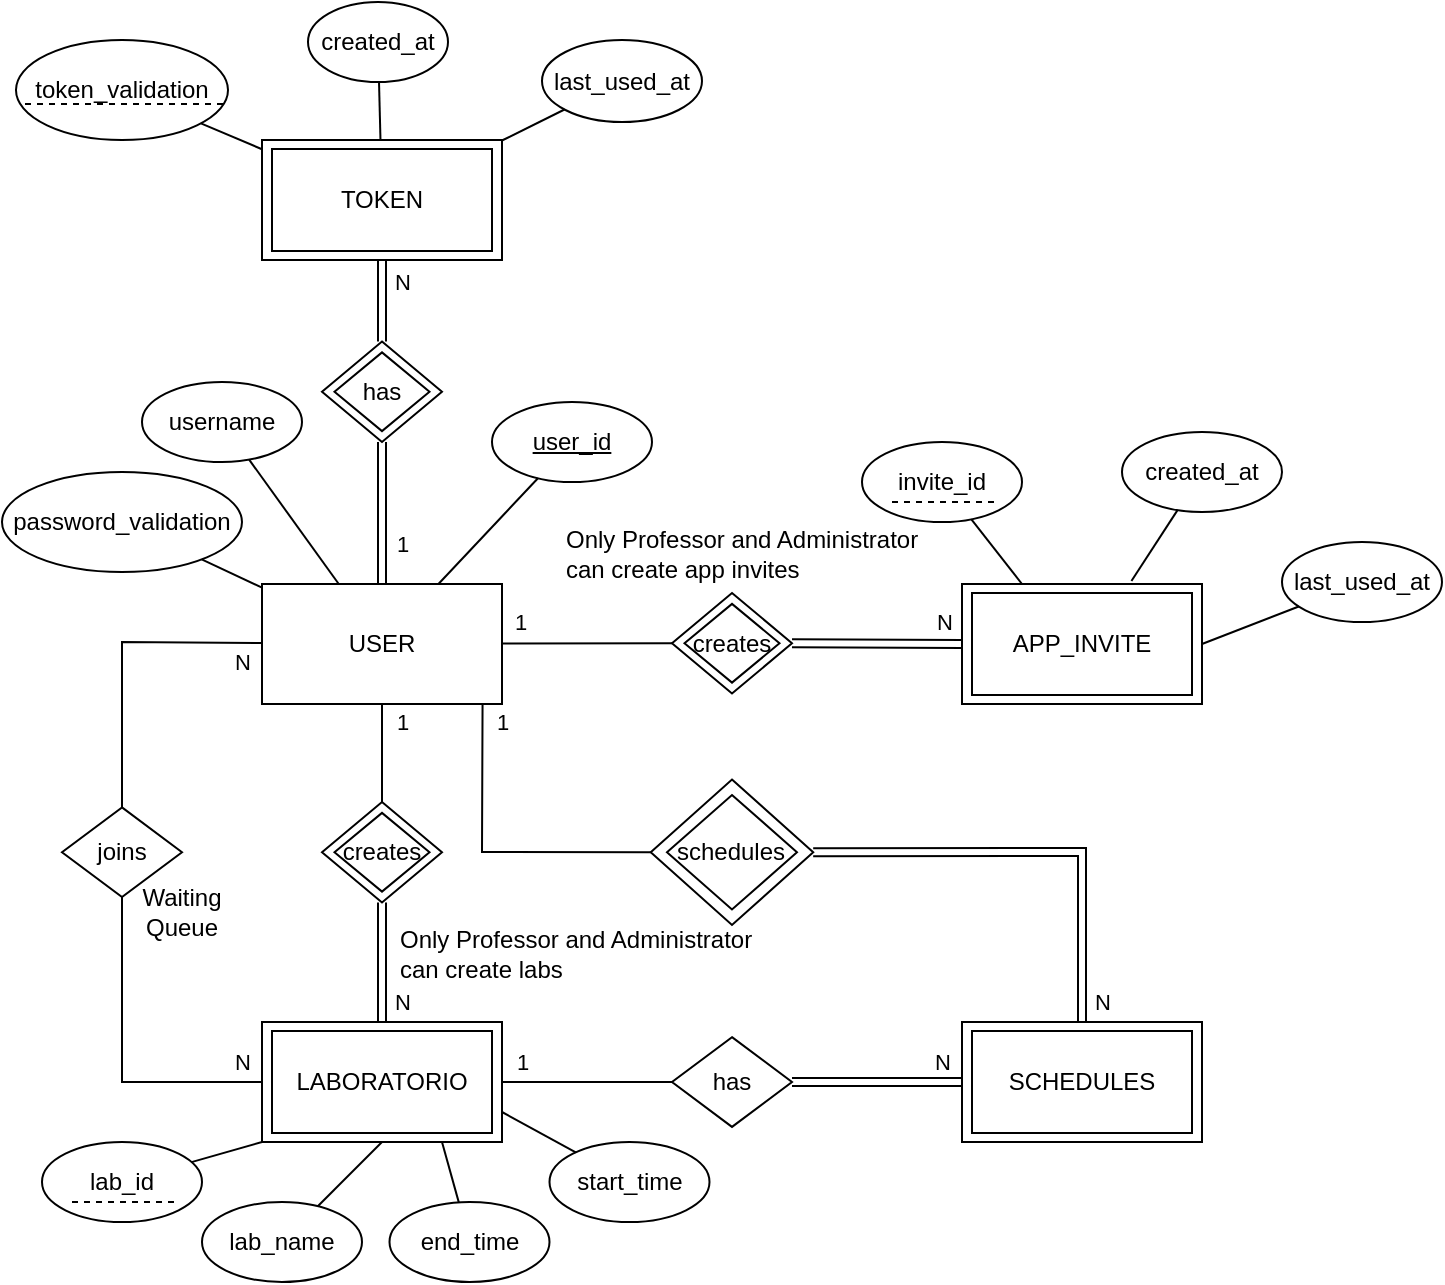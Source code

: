 <mxfile version="26.0.16">
  <diagram name="Página-1" id="T31DJXkOsLI2JNF9AIq3">
    <mxGraphModel dx="1668" dy="964" grid="1" gridSize="10" guides="1" tooltips="1" connect="1" arrows="1" fold="1" page="1" pageScale="1" pageWidth="3300" pageHeight="4681" math="0" shadow="0">
      <root>
        <mxCell id="0" />
        <mxCell id="1" parent="0" />
        <mxCell id="rN6AKWZ-cua0fZOH0Yyw-1" value="USER" style="rounded=0;whiteSpace=wrap;html=1;" parent="1" vertex="1">
          <mxGeometry x="850" y="501" width="120" height="60" as="geometry" />
        </mxCell>
        <mxCell id="rN6AKWZ-cua0fZOH0Yyw-2" value="&lt;u&gt;user_id&lt;/u&gt;" style="ellipse;whiteSpace=wrap;html=1;" parent="1" vertex="1">
          <mxGeometry x="965" y="410" width="80" height="40" as="geometry" />
        </mxCell>
        <mxCell id="rN6AKWZ-cua0fZOH0Yyw-3" value="&lt;span&gt;username&lt;/span&gt;" style="ellipse;whiteSpace=wrap;html=1;fontStyle=0" parent="1" vertex="1">
          <mxGeometry x="790" y="400" width="80" height="40" as="geometry" />
        </mxCell>
        <mxCell id="rN6AKWZ-cua0fZOH0Yyw-4" value="&lt;span&gt;password_validation&lt;/span&gt;" style="ellipse;whiteSpace=wrap;html=1;fontStyle=0" parent="1" vertex="1">
          <mxGeometry x="720" y="445" width="120" height="50" as="geometry" />
        </mxCell>
        <mxCell id="rN6AKWZ-cua0fZOH0Yyw-6" value="" style="endArrow=none;html=1;rounded=0;" parent="1" source="rN6AKWZ-cua0fZOH0Yyw-1" target="rN6AKWZ-cua0fZOH0Yyw-2" edge="1">
          <mxGeometry width="50" height="50" relative="1" as="geometry">
            <mxPoint x="930" y="620" as="sourcePoint" />
            <mxPoint x="980" y="570" as="targetPoint" />
          </mxGeometry>
        </mxCell>
        <mxCell id="rN6AKWZ-cua0fZOH0Yyw-7" value="" style="endArrow=none;html=1;rounded=0;" parent="1" source="rN6AKWZ-cua0fZOH0Yyw-1" target="rN6AKWZ-cua0fZOH0Yyw-3" edge="1">
          <mxGeometry width="50" height="50" relative="1" as="geometry">
            <mxPoint x="850" y="490" as="sourcePoint" />
            <mxPoint x="892" y="456" as="targetPoint" />
          </mxGeometry>
        </mxCell>
        <mxCell id="rN6AKWZ-cua0fZOH0Yyw-8" value="" style="endArrow=none;html=1;rounded=0;" parent="1" source="rN6AKWZ-cua0fZOH0Yyw-1" target="rN6AKWZ-cua0fZOH0Yyw-4" edge="1">
          <mxGeometry width="50" height="50" relative="1" as="geometry">
            <mxPoint x="800" y="531" as="sourcePoint" />
            <mxPoint x="805" y="470" as="targetPoint" />
          </mxGeometry>
        </mxCell>
        <mxCell id="rN6AKWZ-cua0fZOH0Yyw-10" value="Only Professor and Administrator can create app invites" style="text;html=1;align=left;verticalAlign=middle;whiteSpace=wrap;rounded=0;" parent="1" vertex="1">
          <mxGeometry x="1000" y="471" width="200" height="30" as="geometry" />
        </mxCell>
        <mxCell id="rN6AKWZ-cua0fZOH0Yyw-11" value="USER" style="rounded=0;whiteSpace=wrap;html=1;" parent="1" vertex="1">
          <mxGeometry x="1200" y="501" width="120" height="60" as="geometry" />
        </mxCell>
        <mxCell id="rN6AKWZ-cua0fZOH0Yyw-12" value="APP_INVITE" style="rounded=0;whiteSpace=wrap;html=1;" parent="1" vertex="1">
          <mxGeometry x="1205" y="505.5" width="110" height="51" as="geometry" />
        </mxCell>
        <mxCell id="rN6AKWZ-cua0fZOH0Yyw-13" value="creates" style="rhombus;whiteSpace=wrap;html=1;" parent="1" vertex="1">
          <mxGeometry x="1055" y="505.5" width="60" height="50.25" as="geometry" />
        </mxCell>
        <mxCell id="rN6AKWZ-cua0fZOH0Yyw-15" value="1" style="endArrow=none;html=1;rounded=0;exitX=1;exitY=0.5;exitDx=0;exitDy=0;entryX=0;entryY=0.5;entryDx=0;entryDy=0;" parent="1" target="rN6AKWZ-cua0fZOH0Yyw-13" edge="1">
          <mxGeometry x="-0.778" y="11" width="50" height="50" relative="1" as="geometry">
            <mxPoint x="970" y="530.71" as="sourcePoint" />
            <mxPoint x="1060" y="531" as="targetPoint" />
            <mxPoint as="offset" />
          </mxGeometry>
        </mxCell>
        <mxCell id="rN6AKWZ-cua0fZOH0Yyw-16" value="N" style="shape=link;html=1;rounded=0;exitX=1;exitY=0.5;exitDx=0;exitDy=0;entryX=0;entryY=0.5;entryDx=0;entryDy=0;" parent="1" source="rN6AKWZ-cua0fZOH0Yyw-13" target="rN6AKWZ-cua0fZOH0Yyw-11" edge="1">
          <mxGeometry x="0.778" y="11" width="100" relative="1" as="geometry">
            <mxPoint x="1110" y="531" as="sourcePoint" />
            <mxPoint x="1210" y="530.66" as="targetPoint" />
            <mxPoint as="offset" />
          </mxGeometry>
        </mxCell>
        <mxCell id="rN6AKWZ-cua0fZOH0Yyw-18" value="creates" style="rhombus;whiteSpace=wrap;html=1;" parent="1" vertex="1">
          <mxGeometry x="1061.25" y="510.94" width="47.5" height="39.37" as="geometry" />
        </mxCell>
        <mxCell id="rN6AKWZ-cua0fZOH0Yyw-20" value="&lt;span&gt;invite_id&lt;/span&gt;" style="ellipse;whiteSpace=wrap;html=1;fontStyle=0" parent="1" vertex="1">
          <mxGeometry x="1150" y="430" width="80" height="40" as="geometry" />
        </mxCell>
        <mxCell id="rN6AKWZ-cua0fZOH0Yyw-21" value="" style="endArrow=none;dashed=1;html=1;rounded=0;" parent="1" edge="1">
          <mxGeometry width="50" height="50" relative="1" as="geometry">
            <mxPoint x="1216" y="460" as="sourcePoint" />
            <mxPoint x="1164" y="460" as="targetPoint" />
          </mxGeometry>
        </mxCell>
        <mxCell id="rN6AKWZ-cua0fZOH0Yyw-22" value="" style="endArrow=none;html=1;rounded=0;exitX=0.25;exitY=0;exitDx=0;exitDy=0;" parent="1" source="rN6AKWZ-cua0fZOH0Yyw-11" target="rN6AKWZ-cua0fZOH0Yyw-20" edge="1">
          <mxGeometry width="50" height="50" relative="1" as="geometry">
            <mxPoint x="1270" y="500" as="sourcePoint" />
            <mxPoint x="1050" y="500" as="targetPoint" />
          </mxGeometry>
        </mxCell>
        <mxCell id="rN6AKWZ-cua0fZOH0Yyw-23" value="&lt;span&gt;created_at&lt;/span&gt;" style="ellipse;whiteSpace=wrap;html=1;fontStyle=0" parent="1" vertex="1">
          <mxGeometry x="1280" y="425" width="80" height="40" as="geometry" />
        </mxCell>
        <mxCell id="rN6AKWZ-cua0fZOH0Yyw-24" value="&lt;span&gt;last_used_at&lt;/span&gt;" style="ellipse;whiteSpace=wrap;html=1;fontStyle=0" parent="1" vertex="1">
          <mxGeometry x="1360" y="480" width="80" height="40" as="geometry" />
        </mxCell>
        <mxCell id="rN6AKWZ-cua0fZOH0Yyw-25" value="" style="endArrow=none;html=1;rounded=0;exitX=1;exitY=0.5;exitDx=0;exitDy=0;" parent="1" source="rN6AKWZ-cua0fZOH0Yyw-11" target="rN6AKWZ-cua0fZOH0Yyw-24" edge="1">
          <mxGeometry width="50" height="50" relative="1" as="geometry">
            <mxPoint x="1350" y="591" as="sourcePoint" />
            <mxPoint x="1400" y="541" as="targetPoint" />
          </mxGeometry>
        </mxCell>
        <mxCell id="rN6AKWZ-cua0fZOH0Yyw-26" value="" style="endArrow=none;html=1;rounded=0;exitX=0.706;exitY=-0.025;exitDx=0;exitDy=0;exitPerimeter=0;" parent="1" source="rN6AKWZ-cua0fZOH0Yyw-11" target="rN6AKWZ-cua0fZOH0Yyw-23" edge="1">
          <mxGeometry width="50" height="50" relative="1" as="geometry">
            <mxPoint x="1200" y="580" as="sourcePoint" />
            <mxPoint x="1250" y="530" as="targetPoint" />
          </mxGeometry>
        </mxCell>
        <mxCell id="rN6AKWZ-cua0fZOH0Yyw-30" value="creates" style="rhombus;whiteSpace=wrap;html=1;" parent="1" vertex="1">
          <mxGeometry x="880" y="610" width="60" height="50.25" as="geometry" />
        </mxCell>
        <mxCell id="rN6AKWZ-cua0fZOH0Yyw-31" value="creates" style="rhombus;whiteSpace=wrap;html=1;" parent="1" vertex="1">
          <mxGeometry x="886.25" y="615.44" width="47.5" height="39.37" as="geometry" />
        </mxCell>
        <mxCell id="rN6AKWZ-cua0fZOH0Yyw-32" value="USER" style="rounded=0;whiteSpace=wrap;html=1;" parent="1" vertex="1">
          <mxGeometry x="850" y="720" width="120" height="60" as="geometry" />
        </mxCell>
        <mxCell id="rN6AKWZ-cua0fZOH0Yyw-33" value="LABORATORIO" style="rounded=0;whiteSpace=wrap;html=1;" parent="1" vertex="1">
          <mxGeometry x="855" y="724.5" width="110" height="51" as="geometry" />
        </mxCell>
        <mxCell id="rN6AKWZ-cua0fZOH0Yyw-34" value="&lt;span&gt;lab_id&lt;/span&gt;" style="ellipse;whiteSpace=wrap;html=1;fontStyle=0" parent="1" vertex="1">
          <mxGeometry x="740" y="780" width="80" height="40" as="geometry" />
        </mxCell>
        <mxCell id="rN6AKWZ-cua0fZOH0Yyw-35" value="" style="endArrow=none;dashed=1;html=1;rounded=0;" parent="1" edge="1">
          <mxGeometry width="50" height="50" relative="1" as="geometry">
            <mxPoint x="806" y="810" as="sourcePoint" />
            <mxPoint x="754" y="810" as="targetPoint" />
          </mxGeometry>
        </mxCell>
        <mxCell id="rN6AKWZ-cua0fZOH0Yyw-36" value="" style="endArrow=none;html=1;rounded=0;exitX=0;exitY=1;exitDx=0;exitDy=0;" parent="1" source="rN6AKWZ-cua0fZOH0Yyw-32" target="rN6AKWZ-cua0fZOH0Yyw-34" edge="1">
          <mxGeometry width="50" height="50" relative="1" as="geometry">
            <mxPoint x="890" y="740" as="sourcePoint" />
            <mxPoint x="940" y="690" as="targetPoint" />
          </mxGeometry>
        </mxCell>
        <mxCell id="rN6AKWZ-cua0fZOH0Yyw-37" value="1" style="endArrow=none;html=1;rounded=0;exitX=0.5;exitY=0;exitDx=0;exitDy=0;" parent="1" source="rN6AKWZ-cua0fZOH0Yyw-30" target="rN6AKWZ-cua0fZOH0Yyw-1" edge="1">
          <mxGeometry x="0.633" y="-10" width="50" height="50" relative="1" as="geometry">
            <mxPoint x="890" y="670" as="sourcePoint" />
            <mxPoint x="940" y="620" as="targetPoint" />
            <mxPoint as="offset" />
          </mxGeometry>
        </mxCell>
        <mxCell id="rN6AKWZ-cua0fZOH0Yyw-38" value="N" style="shape=link;html=1;rounded=0;exitX=0.5;exitY=1;exitDx=0;exitDy=0;entryX=0.5;entryY=0;entryDx=0;entryDy=0;" parent="1" source="rN6AKWZ-cua0fZOH0Yyw-30" target="rN6AKWZ-cua0fZOH0Yyw-32" edge="1">
          <mxGeometry x="0.665" y="10" width="100" relative="1" as="geometry">
            <mxPoint x="880" y="680" as="sourcePoint" />
            <mxPoint x="965" y="680" as="targetPoint" />
            <mxPoint as="offset" />
          </mxGeometry>
        </mxCell>
        <mxCell id="rN6AKWZ-cua0fZOH0Yyw-40" value="&lt;span&gt;lab_name&lt;/span&gt;" style="ellipse;whiteSpace=wrap;html=1;fontStyle=0" parent="1" vertex="1">
          <mxGeometry x="820" y="810" width="80" height="40" as="geometry" />
        </mxCell>
        <mxCell id="rN6AKWZ-cua0fZOH0Yyw-41" value="" style="endArrow=none;html=1;rounded=0;entryX=0.5;entryY=1;entryDx=0;entryDy=0;" parent="1" source="rN6AKWZ-cua0fZOH0Yyw-40" target="rN6AKWZ-cua0fZOH0Yyw-32" edge="1">
          <mxGeometry width="50" height="50" relative="1" as="geometry">
            <mxPoint x="1030" y="740" as="sourcePoint" />
            <mxPoint x="1080" y="690" as="targetPoint" />
          </mxGeometry>
        </mxCell>
        <mxCell id="QuTRU-Y0Jny_xpx_wN02-2" value="Only Professor and Administrator can create labs" style="text;html=1;align=left;verticalAlign=middle;whiteSpace=wrap;rounded=0;" parent="1" vertex="1">
          <mxGeometry x="917.49" y="671.47" width="200" height="30" as="geometry" />
        </mxCell>
        <mxCell id="QuTRU-Y0Jny_xpx_wN02-4" value="joins" style="rhombus;whiteSpace=wrap;html=1;" parent="1" vertex="1">
          <mxGeometry x="750" y="612.69" width="60" height="44.87" as="geometry" />
        </mxCell>
        <mxCell id="QuTRU-Y0Jny_xpx_wN02-5" value="N" style="endArrow=none;html=1;rounded=0;" parent="1" source="QuTRU-Y0Jny_xpx_wN02-4" target="rN6AKWZ-cua0fZOH0Yyw-1" edge="1">
          <mxGeometry x="0.87" y="-10" width="50" height="50" relative="1" as="geometry">
            <mxPoint x="820" y="690" as="sourcePoint" />
            <mxPoint x="870" y="640" as="targetPoint" />
            <Array as="points">
              <mxPoint x="780" y="530" />
            </Array>
            <mxPoint as="offset" />
          </mxGeometry>
        </mxCell>
        <mxCell id="QuTRU-Y0Jny_xpx_wN02-6" value="N" style="endArrow=none;html=1;rounded=0;exitX=0;exitY=0.5;exitDx=0;exitDy=0;" parent="1" source="rN6AKWZ-cua0fZOH0Yyw-32" target="QuTRU-Y0Jny_xpx_wN02-4" edge="1">
          <mxGeometry x="-0.877" y="-10" width="50" height="50" relative="1" as="geometry">
            <mxPoint x="890" y="710" as="sourcePoint" />
            <mxPoint x="940" y="660" as="targetPoint" />
            <Array as="points">
              <mxPoint x="780" y="750" />
            </Array>
            <mxPoint as="offset" />
          </mxGeometry>
        </mxCell>
        <mxCell id="QuTRU-Y0Jny_xpx_wN02-8" value="&lt;span&gt;start_time&lt;/span&gt;" style="ellipse;whiteSpace=wrap;html=1;fontStyle=0" parent="1" vertex="1">
          <mxGeometry x="993.75" y="780" width="80" height="40" as="geometry" />
        </mxCell>
        <mxCell id="QuTRU-Y0Jny_xpx_wN02-9" value="&lt;span&gt;end_time&lt;/span&gt;" style="ellipse;whiteSpace=wrap;html=1;fontStyle=0" parent="1" vertex="1">
          <mxGeometry x="913.75" y="810" width="80" height="40" as="geometry" />
        </mxCell>
        <mxCell id="QuTRU-Y0Jny_xpx_wN02-10" value="" style="endArrow=none;html=1;rounded=0;exitX=1;exitY=0.75;exitDx=0;exitDy=0;" parent="1" source="rN6AKWZ-cua0fZOH0Yyw-32" target="QuTRU-Y0Jny_xpx_wN02-8" edge="1">
          <mxGeometry width="50" height="50" relative="1" as="geometry">
            <mxPoint x="1000" y="690" as="sourcePoint" />
            <mxPoint x="1050" y="640" as="targetPoint" />
          </mxGeometry>
        </mxCell>
        <mxCell id="QuTRU-Y0Jny_xpx_wN02-11" value="" style="endArrow=none;html=1;rounded=0;exitX=0.75;exitY=1;exitDx=0;exitDy=0;" parent="1" source="rN6AKWZ-cua0fZOH0Yyw-32" target="QuTRU-Y0Jny_xpx_wN02-9" edge="1">
          <mxGeometry width="50" height="50" relative="1" as="geometry">
            <mxPoint x="1000" y="690" as="sourcePoint" />
            <mxPoint x="1050" y="640" as="targetPoint" />
          </mxGeometry>
        </mxCell>
        <mxCell id="QuTRU-Y0Jny_xpx_wN02-12" value="Waiting Queue" style="text;html=1;align=center;verticalAlign=middle;whiteSpace=wrap;rounded=0;" parent="1" vertex="1">
          <mxGeometry x="780" y="650" width="60" height="30" as="geometry" />
        </mxCell>
        <mxCell id="loYrgp5_I8OJcn6M7hSk-1" value="token_validation" style="ellipse;whiteSpace=wrap;html=1;" vertex="1" parent="1">
          <mxGeometry x="727" y="229" width="106" height="50" as="geometry" />
        </mxCell>
        <mxCell id="loYrgp5_I8OJcn6M7hSk-3" value="" style="endArrow=none;dashed=1;html=1;rounded=0;" edge="1" parent="1">
          <mxGeometry width="50" height="50" relative="1" as="geometry">
            <mxPoint x="830.5" y="261" as="sourcePoint" />
            <mxPoint x="729.5" y="261" as="targetPoint" />
          </mxGeometry>
        </mxCell>
        <mxCell id="loYrgp5_I8OJcn6M7hSk-4" value="" style="endArrow=none;html=1;rounded=0;" edge="1" parent="1" source="loYrgp5_I8OJcn6M7hSk-15" target="loYrgp5_I8OJcn6M7hSk-1">
          <mxGeometry width="50" height="50" relative="1" as="geometry">
            <mxPoint x="850" y="287.199" as="sourcePoint" />
            <mxPoint x="979" y="349" as="targetPoint" />
          </mxGeometry>
        </mxCell>
        <mxCell id="loYrgp5_I8OJcn6M7hSk-5" value="created_at" style="ellipse;whiteSpace=wrap;html=1;fontStyle=0" vertex="1" parent="1">
          <mxGeometry x="873" y="210" width="70" height="40" as="geometry" />
        </mxCell>
        <mxCell id="loYrgp5_I8OJcn6M7hSk-6" value="" style="endArrow=none;html=1;rounded=0;" edge="1" parent="1" source="loYrgp5_I8OJcn6M7hSk-15" target="loYrgp5_I8OJcn6M7hSk-5">
          <mxGeometry width="50" height="50" relative="1" as="geometry">
            <mxPoint x="920" y="260" as="sourcePoint" />
            <mxPoint x="1010" y="305" as="targetPoint" />
          </mxGeometry>
        </mxCell>
        <mxCell id="loYrgp5_I8OJcn6M7hSk-7" value="last_used_at" style="ellipse;whiteSpace=wrap;html=1;fontStyle=0" vertex="1" parent="1">
          <mxGeometry x="990" y="229" width="80" height="41" as="geometry" />
        </mxCell>
        <mxCell id="loYrgp5_I8OJcn6M7hSk-8" value="" style="endArrow=none;html=1;rounded=0;" edge="1" parent="1" source="loYrgp5_I8OJcn6M7hSk-15" target="loYrgp5_I8OJcn6M7hSk-7">
          <mxGeometry width="50" height="50" relative="1" as="geometry">
            <mxPoint x="960" y="285.699" as="sourcePoint" />
            <mxPoint x="992.969" y="270.533" as="targetPoint" />
          </mxGeometry>
        </mxCell>
        <mxCell id="loYrgp5_I8OJcn6M7hSk-13" value="creates" style="rhombus;whiteSpace=wrap;html=1;" vertex="1" parent="1">
          <mxGeometry x="880" y="379.75" width="60" height="50.25" as="geometry" />
        </mxCell>
        <mxCell id="loYrgp5_I8OJcn6M7hSk-14" value="has" style="rhombus;whiteSpace=wrap;html=1;" vertex="1" parent="1">
          <mxGeometry x="886.25" y="385.19" width="47.5" height="39.37" as="geometry" />
        </mxCell>
        <mxCell id="loYrgp5_I8OJcn6M7hSk-15" value="USER" style="rounded=0;whiteSpace=wrap;html=1;" vertex="1" parent="1">
          <mxGeometry x="850" y="279" width="120" height="60" as="geometry" />
        </mxCell>
        <mxCell id="loYrgp5_I8OJcn6M7hSk-16" value="TOKEN" style="rounded=0;whiteSpace=wrap;html=1;" vertex="1" parent="1">
          <mxGeometry x="855" y="283.5" width="110" height="51" as="geometry" />
        </mxCell>
        <mxCell id="loYrgp5_I8OJcn6M7hSk-17" value="N" style="shape=link;html=1;rounded=0;" edge="1" parent="1" source="loYrgp5_I8OJcn6M7hSk-13" target="loYrgp5_I8OJcn6M7hSk-15">
          <mxGeometry x="0.46" y="-10" width="100" relative="1" as="geometry">
            <mxPoint x="909.71" y="385.19" as="sourcePoint" />
            <mxPoint x="910" y="340" as="targetPoint" />
            <mxPoint as="offset" />
          </mxGeometry>
        </mxCell>
        <mxCell id="loYrgp5_I8OJcn6M7hSk-18" value="1" style="shape=link;html=1;rounded=0;" edge="1" parent="1" source="rN6AKWZ-cua0fZOH0Yyw-1" target="loYrgp5_I8OJcn6M7hSk-13">
          <mxGeometry x="-0.439" y="-10" width="100" relative="1" as="geometry">
            <mxPoint x="909.76" y="495" as="sourcePoint" />
            <mxPoint x="910" y="440" as="targetPoint" />
            <mxPoint as="offset" />
          </mxGeometry>
        </mxCell>
        <mxCell id="loYrgp5_I8OJcn6M7hSk-19" value="USER" style="rounded=0;whiteSpace=wrap;html=1;" vertex="1" parent="1">
          <mxGeometry x="1200" y="720" width="120" height="60" as="geometry" />
        </mxCell>
        <mxCell id="loYrgp5_I8OJcn6M7hSk-20" value="SCHEDULES" style="rounded=0;whiteSpace=wrap;html=1;" vertex="1" parent="1">
          <mxGeometry x="1205" y="724.5" width="110" height="51" as="geometry" />
        </mxCell>
        <mxCell id="loYrgp5_I8OJcn6M7hSk-21" value="has" style="rhombus;whiteSpace=wrap;html=1;" vertex="1" parent="1">
          <mxGeometry x="1055" y="727.57" width="60" height="44.87" as="geometry" />
        </mxCell>
        <mxCell id="loYrgp5_I8OJcn6M7hSk-22" value="1" style="endArrow=none;html=1;rounded=0;" edge="1" parent="1" source="rN6AKWZ-cua0fZOH0Yyw-32" target="loYrgp5_I8OJcn6M7hSk-21">
          <mxGeometry x="-0.765" y="10" width="50" height="50" relative="1" as="geometry">
            <mxPoint x="980" y="750" as="sourcePoint" />
            <mxPoint x="1061.25" y="710" as="targetPoint" />
            <mxPoint as="offset" />
          </mxGeometry>
        </mxCell>
        <mxCell id="loYrgp5_I8OJcn6M7hSk-24" value="N" style="shape=link;html=1;rounded=0;" edge="1" parent="1" source="loYrgp5_I8OJcn6M7hSk-21" target="loYrgp5_I8OJcn6M7hSk-19">
          <mxGeometry x="0.765" y="10" width="100" relative="1" as="geometry">
            <mxPoint x="1080" y="740" as="sourcePoint" />
            <mxPoint x="1180" y="740" as="targetPoint" />
            <mxPoint as="offset" />
          </mxGeometry>
        </mxCell>
        <mxCell id="loYrgp5_I8OJcn6M7hSk-25" value="creates" style="rhombus;whiteSpace=wrap;html=1;" vertex="1" parent="1">
          <mxGeometry x="1044.37" y="598.78" width="81.25" height="72.69" as="geometry" />
        </mxCell>
        <mxCell id="loYrgp5_I8OJcn6M7hSk-26" value="schedules" style="rhombus;whiteSpace=wrap;html=1;" vertex="1" parent="1">
          <mxGeometry x="1052.49" y="606.5" width="65" height="57.25" as="geometry" />
        </mxCell>
        <mxCell id="loYrgp5_I8OJcn6M7hSk-27" value="1" style="endArrow=none;html=1;rounded=0;entryX=0.919;entryY=0.991;entryDx=0;entryDy=0;entryPerimeter=0;" edge="1" parent="1" source="loYrgp5_I8OJcn6M7hSk-25" target="rN6AKWZ-cua0fZOH0Yyw-1">
          <mxGeometry x="0.88" y="-10" width="50" height="50" relative="1" as="geometry">
            <mxPoint x="1080" y="660" as="sourcePoint" />
            <mxPoint x="1130" y="610" as="targetPoint" />
            <Array as="points">
              <mxPoint x="960" y="635" />
            </Array>
            <mxPoint as="offset" />
          </mxGeometry>
        </mxCell>
        <mxCell id="loYrgp5_I8OJcn6M7hSk-28" value="N" style="shape=link;html=1;rounded=0;" edge="1" parent="1" source="loYrgp5_I8OJcn6M7hSk-25" target="loYrgp5_I8OJcn6M7hSk-19">
          <mxGeometry x="0.909" y="10" width="100" relative="1" as="geometry">
            <mxPoint x="1130" y="630" as="sourcePoint" />
            <mxPoint x="1250" y="680" as="targetPoint" />
            <Array as="points">
              <mxPoint x="1260" y="635" />
            </Array>
            <mxPoint as="offset" />
          </mxGeometry>
        </mxCell>
      </root>
    </mxGraphModel>
  </diagram>
</mxfile>
